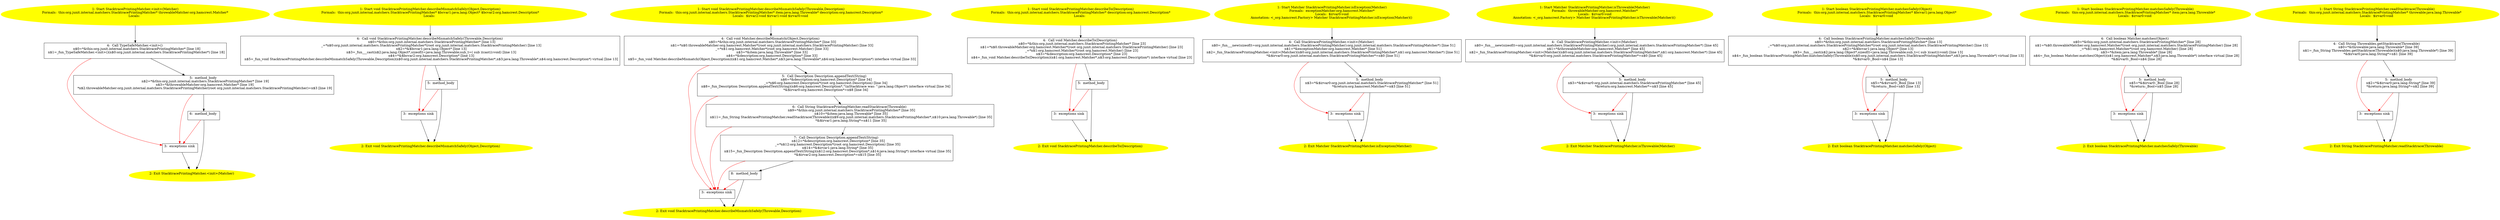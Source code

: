 /* @generated */
digraph cfg {
"org.junit.internal.matchers.StacktracePrintingMatcher.<init>(org.hamcrest.Matcher).cfcce47404eab7aebb8cf216e0c2dee0_1" [label="1: Start StacktracePrintingMatcher.<init>(Matcher)\nFormals:  this:org.junit.internal.matchers.StacktracePrintingMatcher* throwableMatcher:org.hamcrest.Matcher*\nLocals:  \n  " color=yellow style=filled]
	

	 "org.junit.internal.matchers.StacktracePrintingMatcher.<init>(org.hamcrest.Matcher).cfcce47404eab7aebb8cf216e0c2dee0_1" -> "org.junit.internal.matchers.StacktracePrintingMatcher.<init>(org.hamcrest.Matcher).cfcce47404eab7aebb8cf216e0c2dee0_4" ;
"org.junit.internal.matchers.StacktracePrintingMatcher.<init>(org.hamcrest.Matcher).cfcce47404eab7aebb8cf216e0c2dee0_2" [label="2: Exit StacktracePrintingMatcher.<init>(Matcher) \n  " color=yellow style=filled]
	

"org.junit.internal.matchers.StacktracePrintingMatcher.<init>(org.hamcrest.Matcher).cfcce47404eab7aebb8cf216e0c2dee0_3" [label="3:  exceptions sink \n  " shape="box"]
	

	 "org.junit.internal.matchers.StacktracePrintingMatcher.<init>(org.hamcrest.Matcher).cfcce47404eab7aebb8cf216e0c2dee0_3" -> "org.junit.internal.matchers.StacktracePrintingMatcher.<init>(org.hamcrest.Matcher).cfcce47404eab7aebb8cf216e0c2dee0_2" ;
"org.junit.internal.matchers.StacktracePrintingMatcher.<init>(org.hamcrest.Matcher).cfcce47404eab7aebb8cf216e0c2dee0_4" [label="4:  Call TypeSafeMatcher.<init>() \n   n$0=*&this:org.junit.internal.matchers.StacktracePrintingMatcher* [line 18]\n  n$1=_fun_TypeSafeMatcher.<init>()(n$0:org.junit.internal.matchers.StacktracePrintingMatcher*) [line 18]\n " shape="box"]
	

	 "org.junit.internal.matchers.StacktracePrintingMatcher.<init>(org.hamcrest.Matcher).cfcce47404eab7aebb8cf216e0c2dee0_4" -> "org.junit.internal.matchers.StacktracePrintingMatcher.<init>(org.hamcrest.Matcher).cfcce47404eab7aebb8cf216e0c2dee0_5" ;
	 "org.junit.internal.matchers.StacktracePrintingMatcher.<init>(org.hamcrest.Matcher).cfcce47404eab7aebb8cf216e0c2dee0_4" -> "org.junit.internal.matchers.StacktracePrintingMatcher.<init>(org.hamcrest.Matcher).cfcce47404eab7aebb8cf216e0c2dee0_3" [color="red" ];
"org.junit.internal.matchers.StacktracePrintingMatcher.<init>(org.hamcrest.Matcher).cfcce47404eab7aebb8cf216e0c2dee0_5" [label="5:  method_body \n   n$2=*&this:org.junit.internal.matchers.StacktracePrintingMatcher* [line 19]\n  n$3=*&throwableMatcher:org.hamcrest.Matcher* [line 19]\n  *n$2.throwableMatcher:org.junit.internal.matchers.StacktracePrintingMatcher(root org.junit.internal.matchers.StacktracePrintingMatcher)=n$3 [line 19]\n " shape="box"]
	

	 "org.junit.internal.matchers.StacktracePrintingMatcher.<init>(org.hamcrest.Matcher).cfcce47404eab7aebb8cf216e0c2dee0_5" -> "org.junit.internal.matchers.StacktracePrintingMatcher.<init>(org.hamcrest.Matcher).cfcce47404eab7aebb8cf216e0c2dee0_6" ;
	 "org.junit.internal.matchers.StacktracePrintingMatcher.<init>(org.hamcrest.Matcher).cfcce47404eab7aebb8cf216e0c2dee0_5" -> "org.junit.internal.matchers.StacktracePrintingMatcher.<init>(org.hamcrest.Matcher).cfcce47404eab7aebb8cf216e0c2dee0_3" [color="red" ];
"org.junit.internal.matchers.StacktracePrintingMatcher.<init>(org.hamcrest.Matcher).cfcce47404eab7aebb8cf216e0c2dee0_6" [label="6:  method_body \n  " shape="box"]
	

	 "org.junit.internal.matchers.StacktracePrintingMatcher.<init>(org.hamcrest.Matcher).cfcce47404eab7aebb8cf216e0c2dee0_6" -> "org.junit.internal.matchers.StacktracePrintingMatcher.<init>(org.hamcrest.Matcher).cfcce47404eab7aebb8cf216e0c2dee0_2" ;
	 "org.junit.internal.matchers.StacktracePrintingMatcher.<init>(org.hamcrest.Matcher).cfcce47404eab7aebb8cf216e0c2dee0_6" -> "org.junit.internal.matchers.StacktracePrintingMatcher.<init>(org.hamcrest.Matcher).cfcce47404eab7aebb8cf216e0c2dee0_3" [color="red" ];
"org.junit.internal.matchers.StacktracePrintingMatcher.describeMismatchSafely(java.lang.Object,org.ha.aa18abb40364b4f828b6d92e1909924a_1" [label="1: Start void StacktracePrintingMatcher.describeMismatchSafely(Object,Description)\nFormals:  this:org.junit.internal.matchers.StacktracePrintingMatcher* $bcvar1:java.lang.Object* $bcvar2:org.hamcrest.Description*\nLocals:  \n  " color=yellow style=filled]
	

	 "org.junit.internal.matchers.StacktracePrintingMatcher.describeMismatchSafely(java.lang.Object,org.ha.aa18abb40364b4f828b6d92e1909924a_1" -> "org.junit.internal.matchers.StacktracePrintingMatcher.describeMismatchSafely(java.lang.Object,org.ha.aa18abb40364b4f828b6d92e1909924a_4" ;
"org.junit.internal.matchers.StacktracePrintingMatcher.describeMismatchSafely(java.lang.Object,org.ha.aa18abb40364b4f828b6d92e1909924a_2" [label="2: Exit void StacktracePrintingMatcher.describeMismatchSafely(Object,Description) \n  " color=yellow style=filled]
	

"org.junit.internal.matchers.StacktracePrintingMatcher.describeMismatchSafely(java.lang.Object,org.ha.aa18abb40364b4f828b6d92e1909924a_3" [label="3:  exceptions sink \n  " shape="box"]
	

	 "org.junit.internal.matchers.StacktracePrintingMatcher.describeMismatchSafely(java.lang.Object,org.ha.aa18abb40364b4f828b6d92e1909924a_3" -> "org.junit.internal.matchers.StacktracePrintingMatcher.describeMismatchSafely(java.lang.Object,org.ha.aa18abb40364b4f828b6d92e1909924a_2" ;
"org.junit.internal.matchers.StacktracePrintingMatcher.describeMismatchSafely(java.lang.Object,org.ha.aa18abb40364b4f828b6d92e1909924a_4" [label="4:  Call void StacktracePrintingMatcher.describeMismatchSafely(Throwable,Description) \n   n$0=*&this:org.junit.internal.matchers.StacktracePrintingMatcher* [line 13]\n  _=*n$0:org.junit.internal.matchers.StacktracePrintingMatcher*(root org.junit.internal.matchers.StacktracePrintingMatcher) [line 13]\n  n$2=*&$bcvar1:java.lang.Object* [line 13]\n  n$3=_fun___cast(n$2:java.lang.Object*,sizeof(t=java.lang.Throwable;sub_t=( sub )(cast)):void) [line 13]\n  n$4=*&$bcvar2:org.hamcrest.Description* [line 13]\n  n$5=_fun_void StacktracePrintingMatcher.describeMismatchSafely(Throwable,Description)(n$0:org.junit.internal.matchers.StacktracePrintingMatcher*,n$3:java.lang.Throwable*,n$4:org.hamcrest.Description*) virtual [line 13]\n " shape="box"]
	

	 "org.junit.internal.matchers.StacktracePrintingMatcher.describeMismatchSafely(java.lang.Object,org.ha.aa18abb40364b4f828b6d92e1909924a_4" -> "org.junit.internal.matchers.StacktracePrintingMatcher.describeMismatchSafely(java.lang.Object,org.ha.aa18abb40364b4f828b6d92e1909924a_5" ;
	 "org.junit.internal.matchers.StacktracePrintingMatcher.describeMismatchSafely(java.lang.Object,org.ha.aa18abb40364b4f828b6d92e1909924a_4" -> "org.junit.internal.matchers.StacktracePrintingMatcher.describeMismatchSafely(java.lang.Object,org.ha.aa18abb40364b4f828b6d92e1909924a_3" [color="red" ];
"org.junit.internal.matchers.StacktracePrintingMatcher.describeMismatchSafely(java.lang.Object,org.ha.aa18abb40364b4f828b6d92e1909924a_5" [label="5:  method_body \n  " shape="box"]
	

	 "org.junit.internal.matchers.StacktracePrintingMatcher.describeMismatchSafely(java.lang.Object,org.ha.aa18abb40364b4f828b6d92e1909924a_5" -> "org.junit.internal.matchers.StacktracePrintingMatcher.describeMismatchSafely(java.lang.Object,org.ha.aa18abb40364b4f828b6d92e1909924a_2" ;
	 "org.junit.internal.matchers.StacktracePrintingMatcher.describeMismatchSafely(java.lang.Object,org.ha.aa18abb40364b4f828b6d92e1909924a_5" -> "org.junit.internal.matchers.StacktracePrintingMatcher.describeMismatchSafely(java.lang.Object,org.ha.aa18abb40364b4f828b6d92e1909924a_3" [color="red" ];
"org.junit.internal.matchers.StacktracePrintingMatcher.describeMismatchSafely(java.lang.Throwable,org.66abf064bebc6b9a37427d536ae54bf8_1" [label="1: Start void StacktracePrintingMatcher.describeMismatchSafely(Throwable,Description)\nFormals:  this:org.junit.internal.matchers.StacktracePrintingMatcher* item:java.lang.Throwable* description:org.hamcrest.Description*\nLocals:  $irvar2:void $irvar1:void $irvar0:void \n  " color=yellow style=filled]
	

	 "org.junit.internal.matchers.StacktracePrintingMatcher.describeMismatchSafely(java.lang.Throwable,org.66abf064bebc6b9a37427d536ae54bf8_1" -> "org.junit.internal.matchers.StacktracePrintingMatcher.describeMismatchSafely(java.lang.Throwable,org.66abf064bebc6b9a37427d536ae54bf8_4" ;
"org.junit.internal.matchers.StacktracePrintingMatcher.describeMismatchSafely(java.lang.Throwable,org.66abf064bebc6b9a37427d536ae54bf8_2" [label="2: Exit void StacktracePrintingMatcher.describeMismatchSafely(Throwable,Description) \n  " color=yellow style=filled]
	

"org.junit.internal.matchers.StacktracePrintingMatcher.describeMismatchSafely(java.lang.Throwable,org.66abf064bebc6b9a37427d536ae54bf8_3" [label="3:  exceptions sink \n  " shape="box"]
	

	 "org.junit.internal.matchers.StacktracePrintingMatcher.describeMismatchSafely(java.lang.Throwable,org.66abf064bebc6b9a37427d536ae54bf8_3" -> "org.junit.internal.matchers.StacktracePrintingMatcher.describeMismatchSafely(java.lang.Throwable,org.66abf064bebc6b9a37427d536ae54bf8_2" ;
"org.junit.internal.matchers.StacktracePrintingMatcher.describeMismatchSafely(java.lang.Throwable,org.66abf064bebc6b9a37427d536ae54bf8_4" [label="4:  Call void Matcher.describeMismatch(Object,Description) \n   n$0=*&this:org.junit.internal.matchers.StacktracePrintingMatcher* [line 33]\n  n$1=*n$0.throwableMatcher:org.hamcrest.Matcher*(root org.junit.internal.matchers.StacktracePrintingMatcher) [line 33]\n  _=*n$1:org.hamcrest.Matcher*(root org.hamcrest.Matcher) [line 33]\n  n$3=*&item:java.lang.Throwable* [line 33]\n  n$4=*&description:org.hamcrest.Description* [line 33]\n  n$5=_fun_void Matcher.describeMismatch(Object,Description)(n$1:org.hamcrest.Matcher*,n$3:java.lang.Throwable*,n$4:org.hamcrest.Description*) interface virtual [line 33]\n " shape="box"]
	

	 "org.junit.internal.matchers.StacktracePrintingMatcher.describeMismatchSafely(java.lang.Throwable,org.66abf064bebc6b9a37427d536ae54bf8_4" -> "org.junit.internal.matchers.StacktracePrintingMatcher.describeMismatchSafely(java.lang.Throwable,org.66abf064bebc6b9a37427d536ae54bf8_5" ;
	 "org.junit.internal.matchers.StacktracePrintingMatcher.describeMismatchSafely(java.lang.Throwable,org.66abf064bebc6b9a37427d536ae54bf8_4" -> "org.junit.internal.matchers.StacktracePrintingMatcher.describeMismatchSafely(java.lang.Throwable,org.66abf064bebc6b9a37427d536ae54bf8_3" [color="red" ];
"org.junit.internal.matchers.StacktracePrintingMatcher.describeMismatchSafely(java.lang.Throwable,org.66abf064bebc6b9a37427d536ae54bf8_5" [label="5:  Call Description Description.appendText(String) \n   n$6=*&description:org.hamcrest.Description* [line 34]\n  _=*n$6:org.hamcrest.Description*(root org.hamcrest.Description) [line 34]\n  n$8=_fun_Description Description.appendText(String)(n$6:org.hamcrest.Description*,\"\\\\nStacktrace was: \":java.lang.Object*) interface virtual [line 34]\n  *&$irvar0:org.hamcrest.Description*=n$8 [line 34]\n " shape="box"]
	

	 "org.junit.internal.matchers.StacktracePrintingMatcher.describeMismatchSafely(java.lang.Throwable,org.66abf064bebc6b9a37427d536ae54bf8_5" -> "org.junit.internal.matchers.StacktracePrintingMatcher.describeMismatchSafely(java.lang.Throwable,org.66abf064bebc6b9a37427d536ae54bf8_6" ;
	 "org.junit.internal.matchers.StacktracePrintingMatcher.describeMismatchSafely(java.lang.Throwable,org.66abf064bebc6b9a37427d536ae54bf8_5" -> "org.junit.internal.matchers.StacktracePrintingMatcher.describeMismatchSafely(java.lang.Throwable,org.66abf064bebc6b9a37427d536ae54bf8_3" [color="red" ];
"org.junit.internal.matchers.StacktracePrintingMatcher.describeMismatchSafely(java.lang.Throwable,org.66abf064bebc6b9a37427d536ae54bf8_6" [label="6:  Call String StacktracePrintingMatcher.readStacktrace(Throwable) \n   n$9=*&this:org.junit.internal.matchers.StacktracePrintingMatcher* [line 35]\n  n$10=*&item:java.lang.Throwable* [line 35]\n  n$11=_fun_String StacktracePrintingMatcher.readStacktrace(Throwable)(n$9:org.junit.internal.matchers.StacktracePrintingMatcher*,n$10:java.lang.Throwable*) [line 35]\n  *&$irvar1:java.lang.String*=n$11 [line 35]\n " shape="box"]
	

	 "org.junit.internal.matchers.StacktracePrintingMatcher.describeMismatchSafely(java.lang.Throwable,org.66abf064bebc6b9a37427d536ae54bf8_6" -> "org.junit.internal.matchers.StacktracePrintingMatcher.describeMismatchSafely(java.lang.Throwable,org.66abf064bebc6b9a37427d536ae54bf8_7" ;
	 "org.junit.internal.matchers.StacktracePrintingMatcher.describeMismatchSafely(java.lang.Throwable,org.66abf064bebc6b9a37427d536ae54bf8_6" -> "org.junit.internal.matchers.StacktracePrintingMatcher.describeMismatchSafely(java.lang.Throwable,org.66abf064bebc6b9a37427d536ae54bf8_3" [color="red" ];
"org.junit.internal.matchers.StacktracePrintingMatcher.describeMismatchSafely(java.lang.Throwable,org.66abf064bebc6b9a37427d536ae54bf8_7" [label="7:  Call Description Description.appendText(String) \n   n$12=*&description:org.hamcrest.Description* [line 35]\n  _=*n$12:org.hamcrest.Description*(root org.hamcrest.Description) [line 35]\n  n$14=*&$irvar1:java.lang.String* [line 35]\n  n$15=_fun_Description Description.appendText(String)(n$12:org.hamcrest.Description*,n$14:java.lang.String*) interface virtual [line 35]\n  *&$irvar2:org.hamcrest.Description*=n$15 [line 35]\n " shape="box"]
	

	 "org.junit.internal.matchers.StacktracePrintingMatcher.describeMismatchSafely(java.lang.Throwable,org.66abf064bebc6b9a37427d536ae54bf8_7" -> "org.junit.internal.matchers.StacktracePrintingMatcher.describeMismatchSafely(java.lang.Throwable,org.66abf064bebc6b9a37427d536ae54bf8_8" ;
	 "org.junit.internal.matchers.StacktracePrintingMatcher.describeMismatchSafely(java.lang.Throwable,org.66abf064bebc6b9a37427d536ae54bf8_7" -> "org.junit.internal.matchers.StacktracePrintingMatcher.describeMismatchSafely(java.lang.Throwable,org.66abf064bebc6b9a37427d536ae54bf8_3" [color="red" ];
"org.junit.internal.matchers.StacktracePrintingMatcher.describeMismatchSafely(java.lang.Throwable,org.66abf064bebc6b9a37427d536ae54bf8_8" [label="8:  method_body \n  " shape="box"]
	

	 "org.junit.internal.matchers.StacktracePrintingMatcher.describeMismatchSafely(java.lang.Throwable,org.66abf064bebc6b9a37427d536ae54bf8_8" -> "org.junit.internal.matchers.StacktracePrintingMatcher.describeMismatchSafely(java.lang.Throwable,org.66abf064bebc6b9a37427d536ae54bf8_2" ;
	 "org.junit.internal.matchers.StacktracePrintingMatcher.describeMismatchSafely(java.lang.Throwable,org.66abf064bebc6b9a37427d536ae54bf8_8" -> "org.junit.internal.matchers.StacktracePrintingMatcher.describeMismatchSafely(java.lang.Throwable,org.66abf064bebc6b9a37427d536ae54bf8_3" [color="red" ];
"org.junit.internal.matchers.StacktracePrintingMatcher.describeTo(org.hamcrest.Description):void.d5a7ea4fdec11dd8729fe69157ae2ebd_1" [label="1: Start void StacktracePrintingMatcher.describeTo(Description)\nFormals:  this:org.junit.internal.matchers.StacktracePrintingMatcher* description:org.hamcrest.Description*\nLocals:  \n  " color=yellow style=filled]
	

	 "org.junit.internal.matchers.StacktracePrintingMatcher.describeTo(org.hamcrest.Description):void.d5a7ea4fdec11dd8729fe69157ae2ebd_1" -> "org.junit.internal.matchers.StacktracePrintingMatcher.describeTo(org.hamcrest.Description):void.d5a7ea4fdec11dd8729fe69157ae2ebd_4" ;
"org.junit.internal.matchers.StacktracePrintingMatcher.describeTo(org.hamcrest.Description):void.d5a7ea4fdec11dd8729fe69157ae2ebd_2" [label="2: Exit void StacktracePrintingMatcher.describeTo(Description) \n  " color=yellow style=filled]
	

"org.junit.internal.matchers.StacktracePrintingMatcher.describeTo(org.hamcrest.Description):void.d5a7ea4fdec11dd8729fe69157ae2ebd_3" [label="3:  exceptions sink \n  " shape="box"]
	

	 "org.junit.internal.matchers.StacktracePrintingMatcher.describeTo(org.hamcrest.Description):void.d5a7ea4fdec11dd8729fe69157ae2ebd_3" -> "org.junit.internal.matchers.StacktracePrintingMatcher.describeTo(org.hamcrest.Description):void.d5a7ea4fdec11dd8729fe69157ae2ebd_2" ;
"org.junit.internal.matchers.StacktracePrintingMatcher.describeTo(org.hamcrest.Description):void.d5a7ea4fdec11dd8729fe69157ae2ebd_4" [label="4:  Call void Matcher.describeTo(Description) \n   n$0=*&this:org.junit.internal.matchers.StacktracePrintingMatcher* [line 23]\n  n$1=*n$0.throwableMatcher:org.hamcrest.Matcher*(root org.junit.internal.matchers.StacktracePrintingMatcher) [line 23]\n  _=*n$1:org.hamcrest.Matcher*(root org.hamcrest.Matcher) [line 23]\n  n$3=*&description:org.hamcrest.Description* [line 23]\n  n$4=_fun_void Matcher.describeTo(Description)(n$1:org.hamcrest.Matcher*,n$3:org.hamcrest.Description*) interface virtual [line 23]\n " shape="box"]
	

	 "org.junit.internal.matchers.StacktracePrintingMatcher.describeTo(org.hamcrest.Description):void.d5a7ea4fdec11dd8729fe69157ae2ebd_4" -> "org.junit.internal.matchers.StacktracePrintingMatcher.describeTo(org.hamcrest.Description):void.d5a7ea4fdec11dd8729fe69157ae2ebd_5" ;
	 "org.junit.internal.matchers.StacktracePrintingMatcher.describeTo(org.hamcrest.Description):void.d5a7ea4fdec11dd8729fe69157ae2ebd_4" -> "org.junit.internal.matchers.StacktracePrintingMatcher.describeTo(org.hamcrest.Description):void.d5a7ea4fdec11dd8729fe69157ae2ebd_3" [color="red" ];
"org.junit.internal.matchers.StacktracePrintingMatcher.describeTo(org.hamcrest.Description):void.d5a7ea4fdec11dd8729fe69157ae2ebd_5" [label="5:  method_body \n  " shape="box"]
	

	 "org.junit.internal.matchers.StacktracePrintingMatcher.describeTo(org.hamcrest.Description):void.d5a7ea4fdec11dd8729fe69157ae2ebd_5" -> "org.junit.internal.matchers.StacktracePrintingMatcher.describeTo(org.hamcrest.Description):void.d5a7ea4fdec11dd8729fe69157ae2ebd_2" ;
	 "org.junit.internal.matchers.StacktracePrintingMatcher.describeTo(org.hamcrest.Description):void.d5a7ea4fdec11dd8729fe69157ae2ebd_5" -> "org.junit.internal.matchers.StacktracePrintingMatcher.describeTo(org.hamcrest.Description):void.d5a7ea4fdec11dd8729fe69157ae2ebd_3" [color="red" ];
"org.junit.internal.matchers.StacktracePrintingMatcher.isException(org.hamcrest.Matcher):org.hamcrest.7c8ecb8248510dfcb744838d5678fcb0_1" [label="1: Start Matcher StacktracePrintingMatcher.isException(Matcher)\nFormals:  exceptionMatcher:org.hamcrest.Matcher*\nLocals:  $irvar0:void\nAnnotation: <_org.hamcrest.Factory> Matcher StacktracePrintingMatcher.isException(Matcher)() \n  " color=yellow style=filled]
	

	 "org.junit.internal.matchers.StacktracePrintingMatcher.isException(org.hamcrest.Matcher):org.hamcrest.7c8ecb8248510dfcb744838d5678fcb0_1" -> "org.junit.internal.matchers.StacktracePrintingMatcher.isException(org.hamcrest.Matcher):org.hamcrest.7c8ecb8248510dfcb744838d5678fcb0_4" ;
"org.junit.internal.matchers.StacktracePrintingMatcher.isException(org.hamcrest.Matcher):org.hamcrest.7c8ecb8248510dfcb744838d5678fcb0_2" [label="2: Exit Matcher StacktracePrintingMatcher.isException(Matcher) \n  " color=yellow style=filled]
	

"org.junit.internal.matchers.StacktracePrintingMatcher.isException(org.hamcrest.Matcher):org.hamcrest.7c8ecb8248510dfcb744838d5678fcb0_3" [label="3:  exceptions sink \n  " shape="box"]
	

	 "org.junit.internal.matchers.StacktracePrintingMatcher.isException(org.hamcrest.Matcher):org.hamcrest.7c8ecb8248510dfcb744838d5678fcb0_3" -> "org.junit.internal.matchers.StacktracePrintingMatcher.isException(org.hamcrest.Matcher):org.hamcrest.7c8ecb8248510dfcb744838d5678fcb0_2" ;
"org.junit.internal.matchers.StacktracePrintingMatcher.isException(org.hamcrest.Matcher):org.hamcrest.7c8ecb8248510dfcb744838d5678fcb0_4" [label="4:  Call StacktracePrintingMatcher.<init>(Matcher) \n   n$0=_fun___new(sizeof(t=org.junit.internal.matchers.StacktracePrintingMatcher):org.junit.internal.matchers.StacktracePrintingMatcher*) [line 51]\n  n$1=*&exceptionMatcher:org.hamcrest.Matcher* [line 51]\n  n$2=_fun_StacktracePrintingMatcher.<init>(Matcher)(n$0:org.junit.internal.matchers.StacktracePrintingMatcher*,n$1:org.hamcrest.Matcher*) [line 51]\n  *&$irvar0:org.junit.internal.matchers.StacktracePrintingMatcher*=n$0 [line 51]\n " shape="box"]
	

	 "org.junit.internal.matchers.StacktracePrintingMatcher.isException(org.hamcrest.Matcher):org.hamcrest.7c8ecb8248510dfcb744838d5678fcb0_4" -> "org.junit.internal.matchers.StacktracePrintingMatcher.isException(org.hamcrest.Matcher):org.hamcrest.7c8ecb8248510dfcb744838d5678fcb0_5" ;
	 "org.junit.internal.matchers.StacktracePrintingMatcher.isException(org.hamcrest.Matcher):org.hamcrest.7c8ecb8248510dfcb744838d5678fcb0_4" -> "org.junit.internal.matchers.StacktracePrintingMatcher.isException(org.hamcrest.Matcher):org.hamcrest.7c8ecb8248510dfcb744838d5678fcb0_3" [color="red" ];
"org.junit.internal.matchers.StacktracePrintingMatcher.isException(org.hamcrest.Matcher):org.hamcrest.7c8ecb8248510dfcb744838d5678fcb0_5" [label="5:  method_body \n   n$3=*&$irvar0:org.junit.internal.matchers.StacktracePrintingMatcher* [line 51]\n  *&return:org.hamcrest.Matcher*=n$3 [line 51]\n " shape="box"]
	

	 "org.junit.internal.matchers.StacktracePrintingMatcher.isException(org.hamcrest.Matcher):org.hamcrest.7c8ecb8248510dfcb744838d5678fcb0_5" -> "org.junit.internal.matchers.StacktracePrintingMatcher.isException(org.hamcrest.Matcher):org.hamcrest.7c8ecb8248510dfcb744838d5678fcb0_2" ;
	 "org.junit.internal.matchers.StacktracePrintingMatcher.isException(org.hamcrest.Matcher):org.hamcrest.7c8ecb8248510dfcb744838d5678fcb0_5" -> "org.junit.internal.matchers.StacktracePrintingMatcher.isException(org.hamcrest.Matcher):org.hamcrest.7c8ecb8248510dfcb744838d5678fcb0_3" [color="red" ];
"org.junit.internal.matchers.StacktracePrintingMatcher.isThrowable(org.hamcrest.Matcher):org.hamcrest.ef05fc07556012a18b36808cd799f274_1" [label="1: Start Matcher StacktracePrintingMatcher.isThrowable(Matcher)\nFormals:  throwableMatcher:org.hamcrest.Matcher*\nLocals:  $irvar0:void\nAnnotation: <_org.hamcrest.Factory> Matcher StacktracePrintingMatcher.isThrowable(Matcher)() \n  " color=yellow style=filled]
	

	 "org.junit.internal.matchers.StacktracePrintingMatcher.isThrowable(org.hamcrest.Matcher):org.hamcrest.ef05fc07556012a18b36808cd799f274_1" -> "org.junit.internal.matchers.StacktracePrintingMatcher.isThrowable(org.hamcrest.Matcher):org.hamcrest.ef05fc07556012a18b36808cd799f274_4" ;
"org.junit.internal.matchers.StacktracePrintingMatcher.isThrowable(org.hamcrest.Matcher):org.hamcrest.ef05fc07556012a18b36808cd799f274_2" [label="2: Exit Matcher StacktracePrintingMatcher.isThrowable(Matcher) \n  " color=yellow style=filled]
	

"org.junit.internal.matchers.StacktracePrintingMatcher.isThrowable(org.hamcrest.Matcher):org.hamcrest.ef05fc07556012a18b36808cd799f274_3" [label="3:  exceptions sink \n  " shape="box"]
	

	 "org.junit.internal.matchers.StacktracePrintingMatcher.isThrowable(org.hamcrest.Matcher):org.hamcrest.ef05fc07556012a18b36808cd799f274_3" -> "org.junit.internal.matchers.StacktracePrintingMatcher.isThrowable(org.hamcrest.Matcher):org.hamcrest.ef05fc07556012a18b36808cd799f274_2" ;
"org.junit.internal.matchers.StacktracePrintingMatcher.isThrowable(org.hamcrest.Matcher):org.hamcrest.ef05fc07556012a18b36808cd799f274_4" [label="4:  Call StacktracePrintingMatcher.<init>(Matcher) \n   n$0=_fun___new(sizeof(t=org.junit.internal.matchers.StacktracePrintingMatcher):org.junit.internal.matchers.StacktracePrintingMatcher*) [line 45]\n  n$1=*&throwableMatcher:org.hamcrest.Matcher* [line 45]\n  n$2=_fun_StacktracePrintingMatcher.<init>(Matcher)(n$0:org.junit.internal.matchers.StacktracePrintingMatcher*,n$1:org.hamcrest.Matcher*) [line 45]\n  *&$irvar0:org.junit.internal.matchers.StacktracePrintingMatcher*=n$0 [line 45]\n " shape="box"]
	

	 "org.junit.internal.matchers.StacktracePrintingMatcher.isThrowable(org.hamcrest.Matcher):org.hamcrest.ef05fc07556012a18b36808cd799f274_4" -> "org.junit.internal.matchers.StacktracePrintingMatcher.isThrowable(org.hamcrest.Matcher):org.hamcrest.ef05fc07556012a18b36808cd799f274_5" ;
	 "org.junit.internal.matchers.StacktracePrintingMatcher.isThrowable(org.hamcrest.Matcher):org.hamcrest.ef05fc07556012a18b36808cd799f274_4" -> "org.junit.internal.matchers.StacktracePrintingMatcher.isThrowable(org.hamcrest.Matcher):org.hamcrest.ef05fc07556012a18b36808cd799f274_3" [color="red" ];
"org.junit.internal.matchers.StacktracePrintingMatcher.isThrowable(org.hamcrest.Matcher):org.hamcrest.ef05fc07556012a18b36808cd799f274_5" [label="5:  method_body \n   n$3=*&$irvar0:org.junit.internal.matchers.StacktracePrintingMatcher* [line 45]\n  *&return:org.hamcrest.Matcher*=n$3 [line 45]\n " shape="box"]
	

	 "org.junit.internal.matchers.StacktracePrintingMatcher.isThrowable(org.hamcrest.Matcher):org.hamcrest.ef05fc07556012a18b36808cd799f274_5" -> "org.junit.internal.matchers.StacktracePrintingMatcher.isThrowable(org.hamcrest.Matcher):org.hamcrest.ef05fc07556012a18b36808cd799f274_2" ;
	 "org.junit.internal.matchers.StacktracePrintingMatcher.isThrowable(org.hamcrest.Matcher):org.hamcrest.ef05fc07556012a18b36808cd799f274_5" -> "org.junit.internal.matchers.StacktracePrintingMatcher.isThrowable(org.hamcrest.Matcher):org.hamcrest.ef05fc07556012a18b36808cd799f274_3" [color="red" ];
"org.junit.internal.matchers.StacktracePrintingMatcher.matchesSafely(java.lang.Object):boolean.a10b183777b6ab24e478ce62fdbe64e0_1" [label="1: Start boolean StacktracePrintingMatcher.matchesSafely(Object)\nFormals:  this:org.junit.internal.matchers.StacktracePrintingMatcher* $bcvar1:java.lang.Object*\nLocals:  $irvar0:void \n  " color=yellow style=filled]
	

	 "org.junit.internal.matchers.StacktracePrintingMatcher.matchesSafely(java.lang.Object):boolean.a10b183777b6ab24e478ce62fdbe64e0_1" -> "org.junit.internal.matchers.StacktracePrintingMatcher.matchesSafely(java.lang.Object):boolean.a10b183777b6ab24e478ce62fdbe64e0_4" ;
"org.junit.internal.matchers.StacktracePrintingMatcher.matchesSafely(java.lang.Object):boolean.a10b183777b6ab24e478ce62fdbe64e0_2" [label="2: Exit boolean StacktracePrintingMatcher.matchesSafely(Object) \n  " color=yellow style=filled]
	

"org.junit.internal.matchers.StacktracePrintingMatcher.matchesSafely(java.lang.Object):boolean.a10b183777b6ab24e478ce62fdbe64e0_3" [label="3:  exceptions sink \n  " shape="box"]
	

	 "org.junit.internal.matchers.StacktracePrintingMatcher.matchesSafely(java.lang.Object):boolean.a10b183777b6ab24e478ce62fdbe64e0_3" -> "org.junit.internal.matchers.StacktracePrintingMatcher.matchesSafely(java.lang.Object):boolean.a10b183777b6ab24e478ce62fdbe64e0_2" ;
"org.junit.internal.matchers.StacktracePrintingMatcher.matchesSafely(java.lang.Object):boolean.a10b183777b6ab24e478ce62fdbe64e0_4" [label="4:  Call boolean StacktracePrintingMatcher.matchesSafely(Throwable) \n   n$0=*&this:org.junit.internal.matchers.StacktracePrintingMatcher* [line 13]\n  _=*n$0:org.junit.internal.matchers.StacktracePrintingMatcher*(root org.junit.internal.matchers.StacktracePrintingMatcher) [line 13]\n  n$2=*&$bcvar1:java.lang.Object* [line 13]\n  n$3=_fun___cast(n$2:java.lang.Object*,sizeof(t=java.lang.Throwable;sub_t=( sub )(cast)):void) [line 13]\n  n$4=_fun_boolean StacktracePrintingMatcher.matchesSafely(Throwable)(n$0:org.junit.internal.matchers.StacktracePrintingMatcher*,n$3:java.lang.Throwable*) virtual [line 13]\n  *&$irvar0:_Bool=n$4 [line 13]\n " shape="box"]
	

	 "org.junit.internal.matchers.StacktracePrintingMatcher.matchesSafely(java.lang.Object):boolean.a10b183777b6ab24e478ce62fdbe64e0_4" -> "org.junit.internal.matchers.StacktracePrintingMatcher.matchesSafely(java.lang.Object):boolean.a10b183777b6ab24e478ce62fdbe64e0_5" ;
	 "org.junit.internal.matchers.StacktracePrintingMatcher.matchesSafely(java.lang.Object):boolean.a10b183777b6ab24e478ce62fdbe64e0_4" -> "org.junit.internal.matchers.StacktracePrintingMatcher.matchesSafely(java.lang.Object):boolean.a10b183777b6ab24e478ce62fdbe64e0_3" [color="red" ];
"org.junit.internal.matchers.StacktracePrintingMatcher.matchesSafely(java.lang.Object):boolean.a10b183777b6ab24e478ce62fdbe64e0_5" [label="5:  method_body \n   n$5=*&$irvar0:_Bool [line 13]\n  *&return:_Bool=n$5 [line 13]\n " shape="box"]
	

	 "org.junit.internal.matchers.StacktracePrintingMatcher.matchesSafely(java.lang.Object):boolean.a10b183777b6ab24e478ce62fdbe64e0_5" -> "org.junit.internal.matchers.StacktracePrintingMatcher.matchesSafely(java.lang.Object):boolean.a10b183777b6ab24e478ce62fdbe64e0_2" ;
	 "org.junit.internal.matchers.StacktracePrintingMatcher.matchesSafely(java.lang.Object):boolean.a10b183777b6ab24e478ce62fdbe64e0_5" -> "org.junit.internal.matchers.StacktracePrintingMatcher.matchesSafely(java.lang.Object):boolean.a10b183777b6ab24e478ce62fdbe64e0_3" [color="red" ];
"org.junit.internal.matchers.StacktracePrintingMatcher.matchesSafely(java.lang.Throwable):boolean.90e556168a47b2fb5af50a663cb22709_1" [label="1: Start boolean StacktracePrintingMatcher.matchesSafely(Throwable)\nFormals:  this:org.junit.internal.matchers.StacktracePrintingMatcher* item:java.lang.Throwable*\nLocals:  $irvar0:void \n  " color=yellow style=filled]
	

	 "org.junit.internal.matchers.StacktracePrintingMatcher.matchesSafely(java.lang.Throwable):boolean.90e556168a47b2fb5af50a663cb22709_1" -> "org.junit.internal.matchers.StacktracePrintingMatcher.matchesSafely(java.lang.Throwable):boolean.90e556168a47b2fb5af50a663cb22709_4" ;
"org.junit.internal.matchers.StacktracePrintingMatcher.matchesSafely(java.lang.Throwable):boolean.90e556168a47b2fb5af50a663cb22709_2" [label="2: Exit boolean StacktracePrintingMatcher.matchesSafely(Throwable) \n  " color=yellow style=filled]
	

"org.junit.internal.matchers.StacktracePrintingMatcher.matchesSafely(java.lang.Throwable):boolean.90e556168a47b2fb5af50a663cb22709_3" [label="3:  exceptions sink \n  " shape="box"]
	

	 "org.junit.internal.matchers.StacktracePrintingMatcher.matchesSafely(java.lang.Throwable):boolean.90e556168a47b2fb5af50a663cb22709_3" -> "org.junit.internal.matchers.StacktracePrintingMatcher.matchesSafely(java.lang.Throwable):boolean.90e556168a47b2fb5af50a663cb22709_2" ;
"org.junit.internal.matchers.StacktracePrintingMatcher.matchesSafely(java.lang.Throwable):boolean.90e556168a47b2fb5af50a663cb22709_4" [label="4:  Call boolean Matcher.matches(Object) \n   n$0=*&this:org.junit.internal.matchers.StacktracePrintingMatcher* [line 28]\n  n$1=*n$0.throwableMatcher:org.hamcrest.Matcher*(root org.junit.internal.matchers.StacktracePrintingMatcher) [line 28]\n  _=*n$1:org.hamcrest.Matcher*(root org.hamcrest.Matcher) [line 28]\n  n$3=*&item:java.lang.Throwable* [line 28]\n  n$4=_fun_boolean Matcher.matches(Object)(n$1:org.hamcrest.Matcher*,n$3:java.lang.Throwable*) interface virtual [line 28]\n  *&$irvar0:_Bool=n$4 [line 28]\n " shape="box"]
	

	 "org.junit.internal.matchers.StacktracePrintingMatcher.matchesSafely(java.lang.Throwable):boolean.90e556168a47b2fb5af50a663cb22709_4" -> "org.junit.internal.matchers.StacktracePrintingMatcher.matchesSafely(java.lang.Throwable):boolean.90e556168a47b2fb5af50a663cb22709_5" ;
	 "org.junit.internal.matchers.StacktracePrintingMatcher.matchesSafely(java.lang.Throwable):boolean.90e556168a47b2fb5af50a663cb22709_4" -> "org.junit.internal.matchers.StacktracePrintingMatcher.matchesSafely(java.lang.Throwable):boolean.90e556168a47b2fb5af50a663cb22709_3" [color="red" ];
"org.junit.internal.matchers.StacktracePrintingMatcher.matchesSafely(java.lang.Throwable):boolean.90e556168a47b2fb5af50a663cb22709_5" [label="5:  method_body \n   n$5=*&$irvar0:_Bool [line 28]\n  *&return:_Bool=n$5 [line 28]\n " shape="box"]
	

	 "org.junit.internal.matchers.StacktracePrintingMatcher.matchesSafely(java.lang.Throwable):boolean.90e556168a47b2fb5af50a663cb22709_5" -> "org.junit.internal.matchers.StacktracePrintingMatcher.matchesSafely(java.lang.Throwable):boolean.90e556168a47b2fb5af50a663cb22709_2" ;
	 "org.junit.internal.matchers.StacktracePrintingMatcher.matchesSafely(java.lang.Throwable):boolean.90e556168a47b2fb5af50a663cb22709_5" -> "org.junit.internal.matchers.StacktracePrintingMatcher.matchesSafely(java.lang.Throwable):boolean.90e556168a47b2fb5af50a663cb22709_3" [color="red" ];
"org.junit.internal.matchers.StacktracePrintingMatcher.readStacktrace(java.lang.Throwable):java.lang..29d089da0b859484e995e506d7e175d0_1" [label="1: Start String StacktracePrintingMatcher.readStacktrace(Throwable)\nFormals:  this:org.junit.internal.matchers.StacktracePrintingMatcher* throwable:java.lang.Throwable*\nLocals:  $irvar0:void \n  " color=yellow style=filled]
	

	 "org.junit.internal.matchers.StacktracePrintingMatcher.readStacktrace(java.lang.Throwable):java.lang..29d089da0b859484e995e506d7e175d0_1" -> "org.junit.internal.matchers.StacktracePrintingMatcher.readStacktrace(java.lang.Throwable):java.lang..29d089da0b859484e995e506d7e175d0_4" ;
"org.junit.internal.matchers.StacktracePrintingMatcher.readStacktrace(java.lang.Throwable):java.lang..29d089da0b859484e995e506d7e175d0_2" [label="2: Exit String StacktracePrintingMatcher.readStacktrace(Throwable) \n  " color=yellow style=filled]
	

"org.junit.internal.matchers.StacktracePrintingMatcher.readStacktrace(java.lang.Throwable):java.lang..29d089da0b859484e995e506d7e175d0_3" [label="3:  exceptions sink \n  " shape="box"]
	

	 "org.junit.internal.matchers.StacktracePrintingMatcher.readStacktrace(java.lang.Throwable):java.lang..29d089da0b859484e995e506d7e175d0_3" -> "org.junit.internal.matchers.StacktracePrintingMatcher.readStacktrace(java.lang.Throwable):java.lang..29d089da0b859484e995e506d7e175d0_2" ;
"org.junit.internal.matchers.StacktracePrintingMatcher.readStacktrace(java.lang.Throwable):java.lang..29d089da0b859484e995e506d7e175d0_4" [label="4:  Call String Throwables.getStacktrace(Throwable) \n   n$0=*&throwable:java.lang.Throwable* [line 39]\n  n$1=_fun_String Throwables.getStacktrace(Throwable)(n$0:java.lang.Throwable*) [line 39]\n  *&$irvar0:java.lang.String*=n$1 [line 39]\n " shape="box"]
	

	 "org.junit.internal.matchers.StacktracePrintingMatcher.readStacktrace(java.lang.Throwable):java.lang..29d089da0b859484e995e506d7e175d0_4" -> "org.junit.internal.matchers.StacktracePrintingMatcher.readStacktrace(java.lang.Throwable):java.lang..29d089da0b859484e995e506d7e175d0_5" ;
	 "org.junit.internal.matchers.StacktracePrintingMatcher.readStacktrace(java.lang.Throwable):java.lang..29d089da0b859484e995e506d7e175d0_4" -> "org.junit.internal.matchers.StacktracePrintingMatcher.readStacktrace(java.lang.Throwable):java.lang..29d089da0b859484e995e506d7e175d0_3" [color="red" ];
"org.junit.internal.matchers.StacktracePrintingMatcher.readStacktrace(java.lang.Throwable):java.lang..29d089da0b859484e995e506d7e175d0_5" [label="5:  method_body \n   n$2=*&$irvar0:java.lang.String* [line 39]\n  *&return:java.lang.String*=n$2 [line 39]\n " shape="box"]
	

	 "org.junit.internal.matchers.StacktracePrintingMatcher.readStacktrace(java.lang.Throwable):java.lang..29d089da0b859484e995e506d7e175d0_5" -> "org.junit.internal.matchers.StacktracePrintingMatcher.readStacktrace(java.lang.Throwable):java.lang..29d089da0b859484e995e506d7e175d0_2" ;
	 "org.junit.internal.matchers.StacktracePrintingMatcher.readStacktrace(java.lang.Throwable):java.lang..29d089da0b859484e995e506d7e175d0_5" -> "org.junit.internal.matchers.StacktracePrintingMatcher.readStacktrace(java.lang.Throwable):java.lang..29d089da0b859484e995e506d7e175d0_3" [color="red" ];
}
